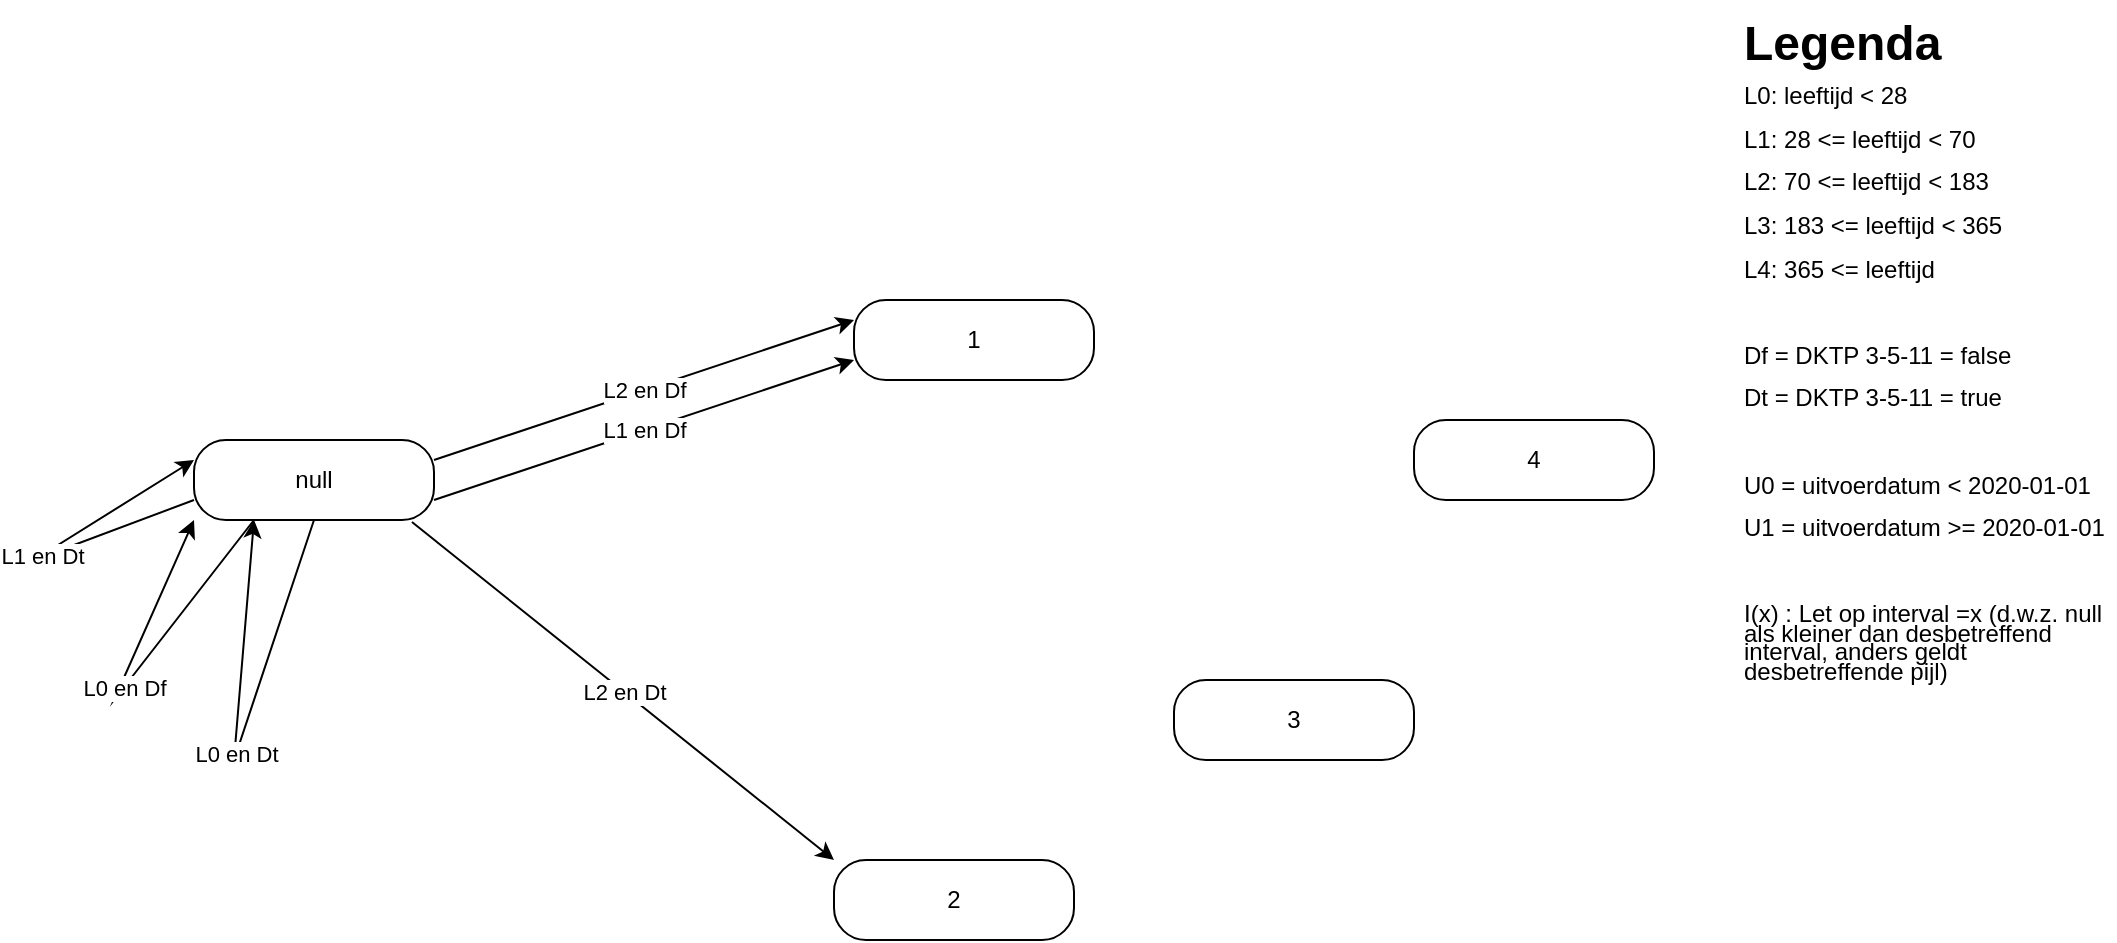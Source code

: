 <mxfile version="21.6.8" type="github">
  <diagram name="Page-1" id="58cdce13-f638-feb5-8d6f-7d28b1aa9fa0">
    <mxGraphModel dx="1434" dy="750" grid="1" gridSize="10" guides="1" tooltips="1" connect="1" arrows="1" fold="1" page="1" pageScale="1" pageWidth="1169" pageHeight="827" background="none" math="0" shadow="0">
      <root>
        <mxCell id="0" />
        <mxCell id="1" parent="0" />
        <mxCell id="W_ewYQk7HNQwRnbPACTs-3" value="null" style="rounded=1;whiteSpace=wrap;html=1;arcSize=40;labelBackgroundColor=none;" vertex="1" parent="1">
          <mxGeometry x="170" y="240" width="120" height="40" as="geometry" />
        </mxCell>
        <mxCell id="W_ewYQk7HNQwRnbPACTs-6" value="" style="endArrow=classic;html=1;rounded=0;exitX=0.5;exitY=1;exitDx=0;exitDy=0;entryX=0.25;entryY=1;entryDx=0;entryDy=0;" edge="1" parent="1" source="W_ewYQk7HNQwRnbPACTs-3" target="W_ewYQk7HNQwRnbPACTs-3">
          <mxGeometry relative="1" as="geometry">
            <mxPoint x="300" y="500" as="sourcePoint" />
            <mxPoint x="150" y="540" as="targetPoint" />
            <Array as="points">
              <mxPoint x="190" y="400" />
            </Array>
          </mxGeometry>
        </mxCell>
        <mxCell id="W_ewYQk7HNQwRnbPACTs-7" value="L0 en Dt" style="edgeLabel;resizable=0;html=1;align=center;verticalAlign=middle;" connectable="0" vertex="1" parent="W_ewYQk7HNQwRnbPACTs-6">
          <mxGeometry relative="1" as="geometry" />
        </mxCell>
        <mxCell id="W_ewYQk7HNQwRnbPACTs-8" value="&lt;h1 style=&quot;line-height: 50%;&quot;&gt;Legenda&lt;/h1&gt;&lt;p style=&quot;line-height: 80%;&quot;&gt;&lt;font style=&quot;font-size: 12px;&quot;&gt;L0: leeftijd &amp;lt; 28&lt;/font&gt;&lt;/p&gt;&lt;p style=&quot;line-height: 80%;&quot;&gt;&lt;font style=&quot;font-size: 12px;&quot;&gt;L1: 28 &amp;lt;= leeftijd &amp;lt; 70&lt;/font&gt;&lt;/p&gt;&lt;p style=&quot;line-height: 80%;&quot;&gt;&lt;font style=&quot;font-size: 12px;&quot;&gt;L2: 70 &amp;lt;= leeftijd &amp;lt; 183&lt;/font&gt;&lt;/p&gt;&lt;p style=&quot;line-height: 80%;&quot;&gt;&lt;font style=&quot;font-size: 12px;&quot;&gt;L3: 183 &amp;lt;= leeftijd &amp;lt; 365&lt;/font&gt;&lt;/p&gt;&lt;p style=&quot;line-height: 80%;&quot;&gt;&lt;font style=&quot;font-size: 12px;&quot;&gt;L4: 365 &amp;lt;= leeftijd&lt;/font&gt;&lt;/p&gt;&lt;p style=&quot;line-height: 80%;&quot;&gt;&lt;font style=&quot;font-size: 12px;&quot;&gt;&lt;br&gt;&lt;/font&gt;&lt;/p&gt;&lt;p style=&quot;line-height: 80%;&quot;&gt;&lt;font style=&quot;font-size: 12px;&quot;&gt;Df = DKTP 3-5-11 = false&lt;/font&gt;&lt;/p&gt;&lt;p style=&quot;line-height: 80%;&quot;&gt;&lt;font style=&quot;font-size: 12px;&quot;&gt;Dt = DKTP 3-5-11 = true&lt;/font&gt;&lt;/p&gt;&lt;p style=&quot;line-height: 80%;&quot;&gt;&lt;font style=&quot;font-size: 12px;&quot;&gt;&lt;br&gt;&lt;/font&gt;&lt;/p&gt;&lt;p style=&quot;line-height: 80%;&quot;&gt;&lt;font style=&quot;font-size: 12px;&quot;&gt;U0 = uitvoerdatum &amp;lt; 2020-01-01&lt;/font&gt;&lt;/p&gt;&lt;p style=&quot;line-height: 80%;&quot;&gt;&lt;font style=&quot;font-size: 12px;&quot;&gt;U1 = uitvoerdatum &amp;gt;= 2020-01-01&lt;/font&gt;&lt;/p&gt;&lt;p style=&quot;line-height: 80%;&quot;&gt;&lt;font style=&quot;font-size: 12px;&quot;&gt;&lt;br&gt;&lt;/font&gt;&lt;/p&gt;&lt;p style=&quot;line-height: 80%;&quot;&gt;&lt;font style=&quot;font-size: 12px;&quot;&gt;I(x) : Let op interval =x (d.w.z. null als kleiner dan desbetreffend interval, anders geldt desbetreffende pijl)&lt;/font&gt;&lt;/p&gt;&lt;p style=&quot;line-height: 80%;&quot;&gt;&lt;br&gt;&lt;/p&gt;" style="text;html=1;strokeColor=none;fillColor=none;spacing=5;spacingTop=-20;whiteSpace=wrap;overflow=hidden;rounded=0;" vertex="1" parent="1">
          <mxGeometry x="940" y="30" width="190" height="400" as="geometry" />
        </mxCell>
        <mxCell id="W_ewYQk7HNQwRnbPACTs-9" value="" style="endArrow=classic;html=1;rounded=0;exitX=0.25;exitY=1;exitDx=0;exitDy=0;entryX=0;entryY=1;entryDx=0;entryDy=0;" edge="1" parent="1" source="W_ewYQk7HNQwRnbPACTs-3" target="W_ewYQk7HNQwRnbPACTs-3">
          <mxGeometry relative="1" as="geometry">
            <mxPoint x="240" y="290" as="sourcePoint" />
            <mxPoint x="210" y="290" as="targetPoint" />
            <Array as="points">
              <mxPoint x="130" y="370" />
            </Array>
          </mxGeometry>
        </mxCell>
        <mxCell id="W_ewYQk7HNQwRnbPACTs-10" value="L0 en Df" style="edgeLabel;resizable=0;html=1;align=center;verticalAlign=middle;" connectable="0" vertex="1" parent="W_ewYQk7HNQwRnbPACTs-9">
          <mxGeometry relative="1" as="geometry" />
        </mxCell>
        <mxCell id="W_ewYQk7HNQwRnbPACTs-11" value="" style="endArrow=classic;html=1;rounded=0;exitX=0;exitY=0.75;exitDx=0;exitDy=0;entryX=0;entryY=0.25;entryDx=0;entryDy=0;" edge="1" parent="1" source="W_ewYQk7HNQwRnbPACTs-3" target="W_ewYQk7HNQwRnbPACTs-3">
          <mxGeometry relative="1" as="geometry">
            <mxPoint x="210" y="290" as="sourcePoint" />
            <mxPoint x="180" y="290" as="targetPoint" />
            <Array as="points">
              <mxPoint x="90" y="300" />
            </Array>
          </mxGeometry>
        </mxCell>
        <mxCell id="W_ewYQk7HNQwRnbPACTs-12" value="L1 en Dt" style="edgeLabel;resizable=0;html=1;align=center;verticalAlign=middle;" connectable="0" vertex="1" parent="W_ewYQk7HNQwRnbPACTs-11">
          <mxGeometry relative="1" as="geometry" />
        </mxCell>
        <mxCell id="W_ewYQk7HNQwRnbPACTs-13" value="1" style="rounded=1;whiteSpace=wrap;html=1;arcSize=40;labelBackgroundColor=none;" vertex="1" parent="1">
          <mxGeometry x="500" y="170" width="120" height="40" as="geometry" />
        </mxCell>
        <mxCell id="W_ewYQk7HNQwRnbPACTs-14" value="2" style="rounded=1;whiteSpace=wrap;html=1;arcSize=40;labelBackgroundColor=none;" vertex="1" parent="1">
          <mxGeometry x="490" y="450" width="120" height="40" as="geometry" />
        </mxCell>
        <mxCell id="W_ewYQk7HNQwRnbPACTs-15" value="3" style="rounded=1;whiteSpace=wrap;html=1;arcSize=40;labelBackgroundColor=none;" vertex="1" parent="1">
          <mxGeometry x="660" y="360" width="120" height="40" as="geometry" />
        </mxCell>
        <mxCell id="W_ewYQk7HNQwRnbPACTs-16" value="4" style="rounded=1;whiteSpace=wrap;html=1;arcSize=40;labelBackgroundColor=none;" vertex="1" parent="1">
          <mxGeometry x="780" y="230" width="120" height="40" as="geometry" />
        </mxCell>
        <mxCell id="W_ewYQk7HNQwRnbPACTs-19" value="" style="endArrow=classic;html=1;rounded=0;exitX=1;exitY=0.75;exitDx=0;exitDy=0;entryX=0;entryY=0.75;entryDx=0;entryDy=0;" edge="1" parent="1" source="W_ewYQk7HNQwRnbPACTs-3" target="W_ewYQk7HNQwRnbPACTs-13">
          <mxGeometry relative="1" as="geometry">
            <mxPoint x="340" y="310" as="sourcePoint" />
            <mxPoint x="440" y="310" as="targetPoint" />
          </mxGeometry>
        </mxCell>
        <mxCell id="W_ewYQk7HNQwRnbPACTs-20" value="L1 en Df" style="edgeLabel;resizable=0;html=1;align=center;verticalAlign=middle;" connectable="0" vertex="1" parent="W_ewYQk7HNQwRnbPACTs-19">
          <mxGeometry relative="1" as="geometry" />
        </mxCell>
        <mxCell id="W_ewYQk7HNQwRnbPACTs-23" value="" style="endArrow=classic;html=1;rounded=0;exitX=1;exitY=0.25;exitDx=0;exitDy=0;entryX=0;entryY=0.25;entryDx=0;entryDy=0;" edge="1" parent="1" source="W_ewYQk7HNQwRnbPACTs-3" target="W_ewYQk7HNQwRnbPACTs-13">
          <mxGeometry relative="1" as="geometry">
            <mxPoint x="300" y="280" as="sourcePoint" />
            <mxPoint x="510" y="210" as="targetPoint" />
          </mxGeometry>
        </mxCell>
        <mxCell id="W_ewYQk7HNQwRnbPACTs-24" value="L2 en Df" style="edgeLabel;resizable=0;html=1;align=center;verticalAlign=middle;" connectable="0" vertex="1" parent="W_ewYQk7HNQwRnbPACTs-23">
          <mxGeometry relative="1" as="geometry" />
        </mxCell>
        <mxCell id="W_ewYQk7HNQwRnbPACTs-25" value="" style="endArrow=classic;html=1;rounded=0;exitX=0.908;exitY=1.025;exitDx=0;exitDy=0;exitPerimeter=0;entryX=0;entryY=0;entryDx=0;entryDy=0;" edge="1" parent="1" source="W_ewYQk7HNQwRnbPACTs-3" target="W_ewYQk7HNQwRnbPACTs-14">
          <mxGeometry relative="1" as="geometry">
            <mxPoint x="250" y="470" as="sourcePoint" />
            <mxPoint x="350" y="470" as="targetPoint" />
          </mxGeometry>
        </mxCell>
        <mxCell id="W_ewYQk7HNQwRnbPACTs-26" value="L2 en Dt" style="edgeLabel;resizable=0;html=1;align=center;verticalAlign=middle;" connectable="0" vertex="1" parent="W_ewYQk7HNQwRnbPACTs-25">
          <mxGeometry relative="1" as="geometry">
            <mxPoint as="offset" />
          </mxGeometry>
        </mxCell>
      </root>
    </mxGraphModel>
  </diagram>
</mxfile>
